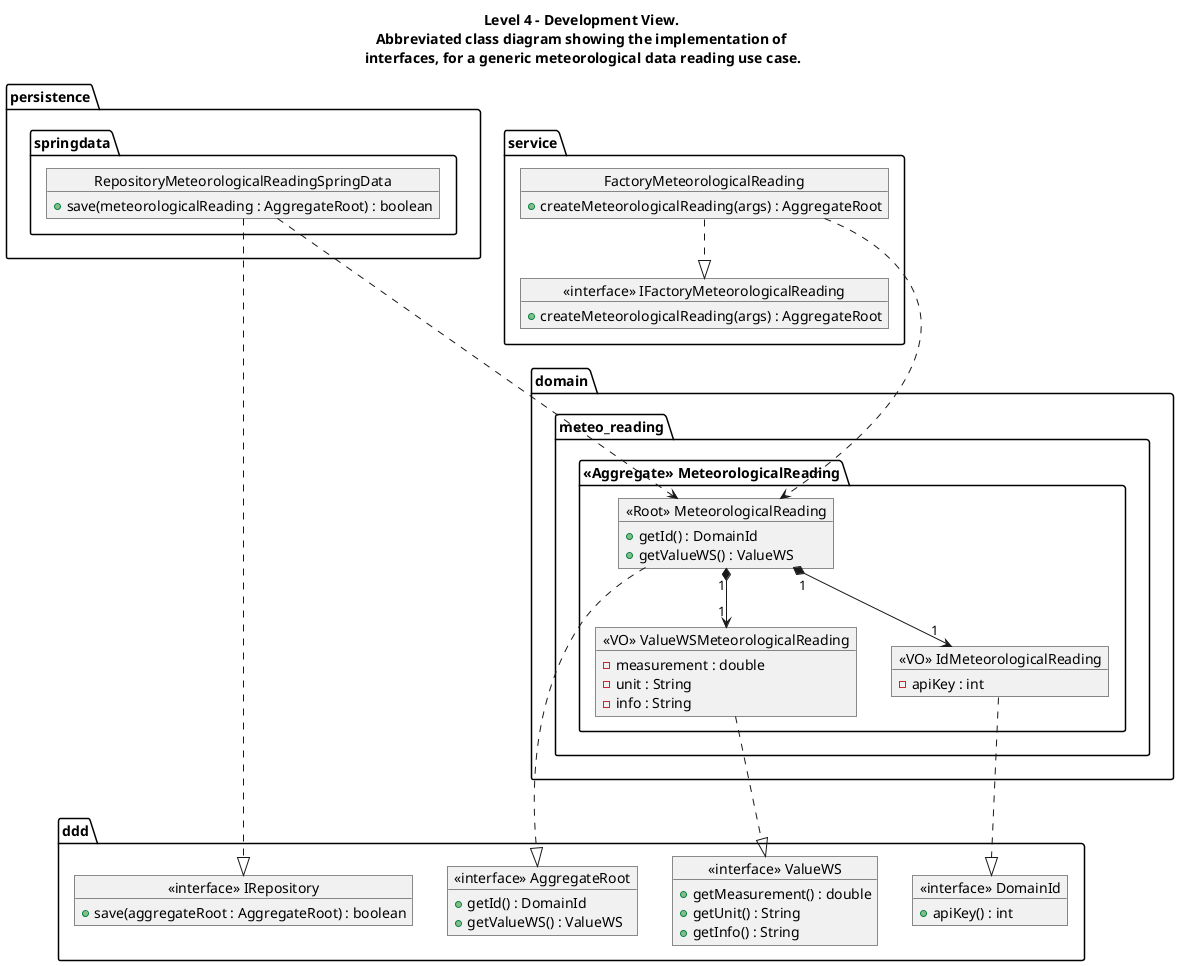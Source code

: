 @startuml
'https://plantuml.com/class-diagram

title Level 4 - Development View. \nAbbreviated class diagram showing the implementation of \ninterfaces, for a generic meteorological data reading use case.

package persistence {
    package springdata {
        object "RepositoryMeteorologicalReadingSpringData" as RepositoryMeteorologicalReadingSpringData {
        + save(meteorologicalReading : AggregateRoot) : boolean
        }
    }
}

package service {
    object "FactoryMeteorologicalReading" as FactoryMeteorologicalReading {
    + createMeteorologicalReading(args) : AggregateRoot
    }

    object "<<interface>> IFactoryMeteorologicalReading" as dddFactory {
    + createMeteorologicalReading(args) : AggregateRoot
    }
}

package domain {
    package meteo_reading {
        package "<<Aggregate>> MeteorologicalReading" {
            object "<<Root>> MeteorologicalReading" as MeteorologicalReading {
            + getId() : DomainId
            + getValueWS() : ValueWS
            }

            object "<<VO>> ValueWSMeteorologicalReading" as ValueWSMeteorologicalReading {
            - measurement : double
            - unit : String
            - info : String
            }

            object "<<VO>> IdMeteorologicalReading" as IdMeteorologicalReading {
            - apiKey : int
            }
        }
    }
}

package ddd {
    object "<<interface>> AggregateRoot" as dddAggregateRoot {
    + getId() : DomainId
    + getValueWS() : ValueWS
    }

    object "<<interface>> DomainId" as dddDomainId {
    + apiKey() : int
    }

    object "<<interface>> IRepository" as dddRepository {
    + save(aggregateRoot : AggregateRoot) : boolean
    }

    object "<<interface>> ValueWS" as dddValueWS {
    + getMeasurement() : double
    + getUnit() : String
    + getInfo() : String
    }
}

MeteorologicalReading "1" *--> "1" IdMeteorologicalReading
MeteorologicalReading "1" *--> "1" ValueWSMeteorologicalReading
MeteorologicalReading ...|> dddAggregateRoot

IdMeteorologicalReading ...|> dddDomainId

ValueWSMeteorologicalReading ...|> dddValueWS

RepositoryMeteorologicalReadingSpringData ...> MeteorologicalReading
RepositoryMeteorologicalReadingSpringData ...|> dddRepository

FactoryMeteorologicalReading ..|> dddFactory
FactoryMeteorologicalReading ...> MeteorologicalReading


@enduml